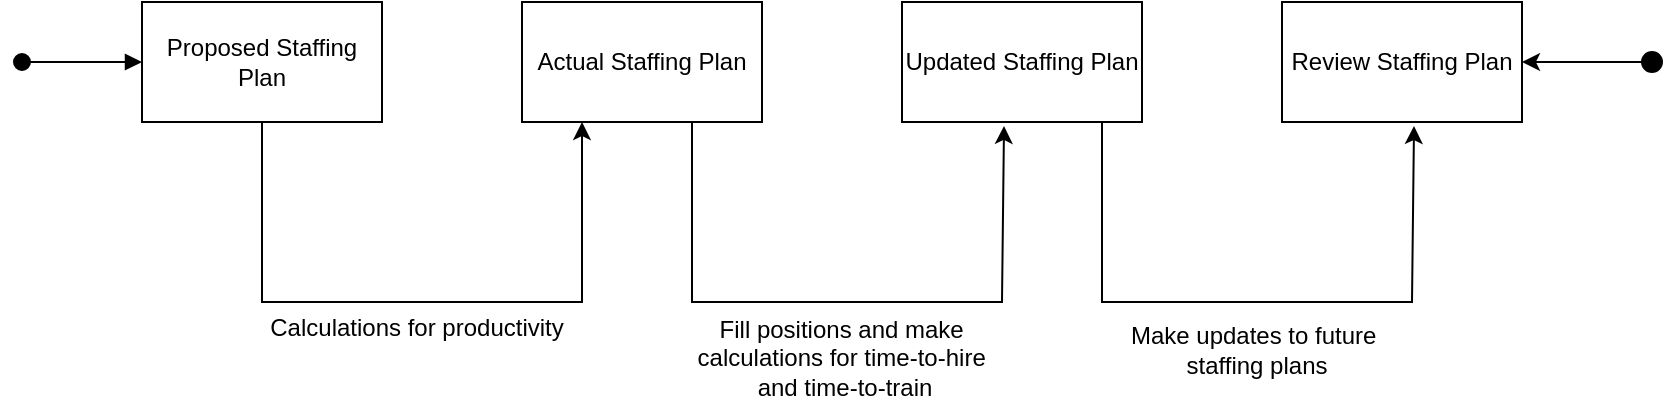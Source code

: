 <mxfile version="24.0.2" type="github">
  <diagram name="Page-1" id="2YBvvXClWsGukQMizWep">
    <mxGraphModel dx="726" dy="524" grid="1" gridSize="10" guides="1" tooltips="1" connect="1" arrows="1" fold="1" page="1" pageScale="1" pageWidth="850" pageHeight="1100" math="0" shadow="0">
      <root>
        <mxCell id="0" />
        <mxCell id="1" parent="0" />
        <mxCell id="aM9ryv3xv72pqoxQDRHE-3" value="" style="html=1;verticalAlign=bottom;startArrow=oval;endArrow=block;startSize=8;edgeStyle=elbowEdgeStyle;elbow=vertical;curved=0;rounded=0;" parent="1" edge="1">
          <mxGeometry relative="1" as="geometry">
            <mxPoint x="10" y="60" as="sourcePoint" />
            <mxPoint x="70" y="60" as="targetPoint" />
          </mxGeometry>
        </mxCell>
        <mxCell id="I-7zaPXm4X9OSexSHbIL-5" value="Proposed Staffing Plan" style="rounded=0;whiteSpace=wrap;html=1;" vertex="1" parent="1">
          <mxGeometry x="70" y="30" width="120" height="60" as="geometry" />
        </mxCell>
        <mxCell id="I-7zaPXm4X9OSexSHbIL-6" value="Actual Staffing Plan" style="rounded=0;whiteSpace=wrap;html=1;" vertex="1" parent="1">
          <mxGeometry x="260" y="30" width="120" height="60" as="geometry" />
        </mxCell>
        <mxCell id="I-7zaPXm4X9OSexSHbIL-7" value="Updated Staffing Plan" style="rounded=0;whiteSpace=wrap;html=1;" vertex="1" parent="1">
          <mxGeometry x="450" y="30" width="120" height="60" as="geometry" />
        </mxCell>
        <mxCell id="I-7zaPXm4X9OSexSHbIL-8" value="Review Staffing Plan" style="rounded=0;whiteSpace=wrap;html=1;" vertex="1" parent="1">
          <mxGeometry x="640" y="30" width="120" height="60" as="geometry" />
        </mxCell>
        <mxCell id="I-7zaPXm4X9OSexSHbIL-9" value="" style="endArrow=classic;html=1;rounded=0;exitX=0.5;exitY=1;exitDx=0;exitDy=0;entryX=0.25;entryY=1;entryDx=0;entryDy=0;" edge="1" parent="1" source="I-7zaPXm4X9OSexSHbIL-5" target="I-7zaPXm4X9OSexSHbIL-6">
          <mxGeometry width="50" height="50" relative="1" as="geometry">
            <mxPoint x="140" y="180" as="sourcePoint" />
            <mxPoint x="360" y="180" as="targetPoint" />
            <Array as="points">
              <mxPoint x="130" y="180" />
              <mxPoint x="290" y="180" />
              <mxPoint x="290" y="140" />
            </Array>
          </mxGeometry>
        </mxCell>
        <mxCell id="I-7zaPXm4X9OSexSHbIL-10" value="Calculations for productivity" style="text;html=1;align=center;verticalAlign=middle;resizable=0;points=[];autosize=1;strokeColor=none;fillColor=none;" vertex="1" parent="1">
          <mxGeometry x="122" y="178" width="170" height="30" as="geometry" />
        </mxCell>
        <mxCell id="I-7zaPXm4X9OSexSHbIL-11" value="" style="endArrow=classic;html=1;rounded=0;exitX=0.5;exitY=1;exitDx=0;exitDy=0;entryX=0.425;entryY=1.033;entryDx=0;entryDy=0;entryPerimeter=0;" edge="1" parent="1" target="I-7zaPXm4X9OSexSHbIL-7">
          <mxGeometry width="50" height="50" relative="1" as="geometry">
            <mxPoint x="345" y="90" as="sourcePoint" />
            <mxPoint x="505" y="90" as="targetPoint" />
            <Array as="points">
              <mxPoint x="345" y="180" />
              <mxPoint x="500" y="180" />
            </Array>
          </mxGeometry>
        </mxCell>
        <mxCell id="I-7zaPXm4X9OSexSHbIL-12" value="Fill positions and make&amp;nbsp;&lt;div&gt;&lt;span style=&quot;background-color: initial;&quot;&gt;calculations&amp;nbsp;&lt;/span&gt;&lt;span style=&quot;background-color: initial;&quot;&gt;for time-to-hire&amp;nbsp;&lt;/span&gt;&lt;/div&gt;&lt;div&gt;&lt;span style=&quot;background-color: initial;&quot;&gt;and time-to-train&lt;/span&gt;&lt;/div&gt;" style="text;html=1;align=center;verticalAlign=middle;resizable=0;points=[];autosize=1;strokeColor=none;fillColor=none;" vertex="1" parent="1">
          <mxGeometry x="336" y="178" width="170" height="60" as="geometry" />
        </mxCell>
        <mxCell id="I-7zaPXm4X9OSexSHbIL-14" value="" style="endArrow=classic;html=1;rounded=0;exitX=0.5;exitY=1;exitDx=0;exitDy=0;entryX=0.425;entryY=1.033;entryDx=0;entryDy=0;entryPerimeter=0;" edge="1" parent="1">
          <mxGeometry width="50" height="50" relative="1" as="geometry">
            <mxPoint x="550" y="90" as="sourcePoint" />
            <mxPoint x="706" y="92" as="targetPoint" />
            <Array as="points">
              <mxPoint x="550" y="180" />
              <mxPoint x="705" y="180" />
            </Array>
          </mxGeometry>
        </mxCell>
        <mxCell id="I-7zaPXm4X9OSexSHbIL-15" value="Make updates to future&amp;nbsp;&lt;div&gt;staffing plans&lt;/div&gt;" style="text;html=1;align=center;verticalAlign=middle;resizable=0;points=[];autosize=1;strokeColor=none;fillColor=none;" vertex="1" parent="1">
          <mxGeometry x="552" y="184" width="150" height="40" as="geometry" />
        </mxCell>
        <mxCell id="I-7zaPXm4X9OSexSHbIL-17" value="" style="ellipse;whiteSpace=wrap;html=1;aspect=fixed;strokeColor=#000000;fillColor=#000000;" vertex="1" parent="1">
          <mxGeometry x="820" y="55" width="10" height="10" as="geometry" />
        </mxCell>
        <mxCell id="I-7zaPXm4X9OSexSHbIL-18" value="" style="endArrow=classic;html=1;rounded=0;exitX=0;exitY=0.5;exitDx=0;exitDy=0;entryX=1;entryY=0.5;entryDx=0;entryDy=0;" edge="1" parent="1" source="I-7zaPXm4X9OSexSHbIL-17" target="I-7zaPXm4X9OSexSHbIL-8">
          <mxGeometry width="50" height="50" relative="1" as="geometry">
            <mxPoint x="640" y="220" as="sourcePoint" />
            <mxPoint x="690" y="170" as="targetPoint" />
          </mxGeometry>
        </mxCell>
      </root>
    </mxGraphModel>
  </diagram>
</mxfile>
